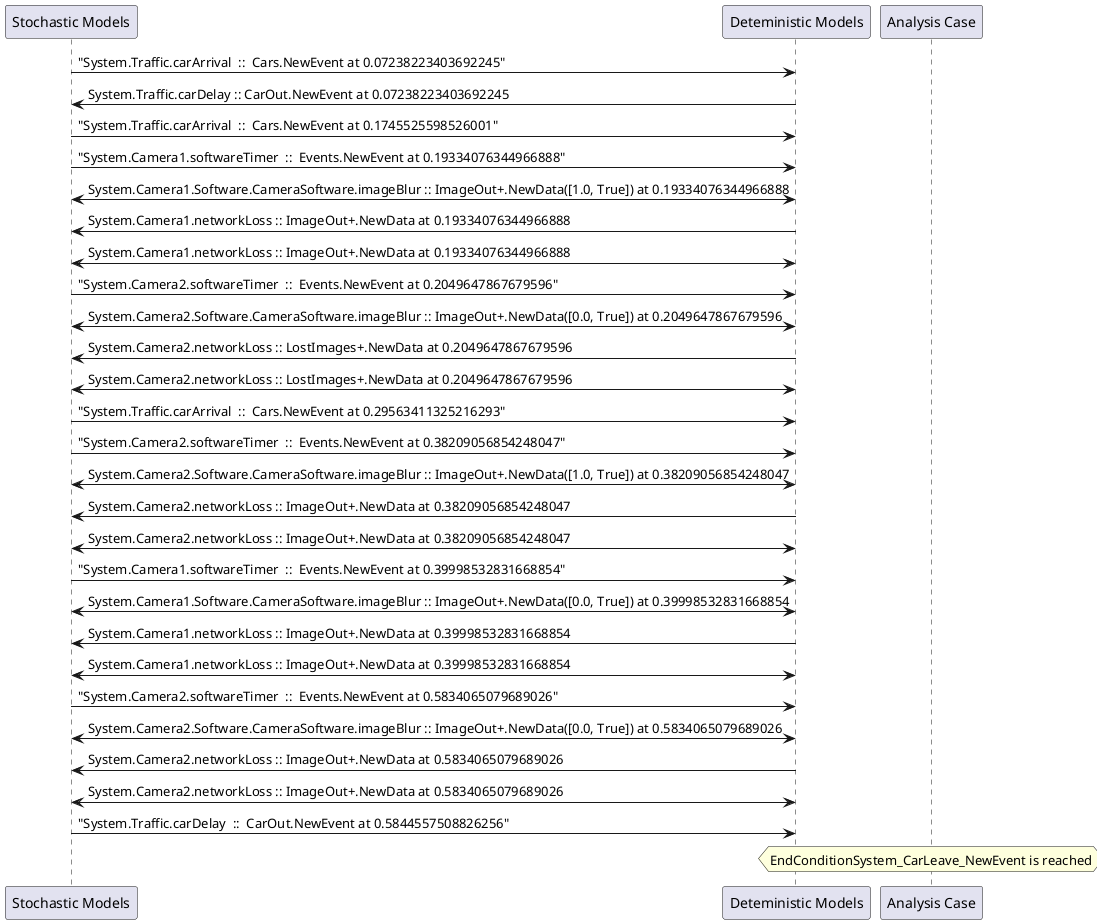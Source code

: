 
	@startuml
	participant "Stochastic Models" as stochmodel
	participant "Deteministic Models" as detmodel
	participant "Analysis Case" as analysis
	{5929_stop} stochmodel -> detmodel : "System.Traffic.carArrival  ::  Cars.NewEvent at 0.07238223403692245"
{5938_start} detmodel -> stochmodel : System.Traffic.carDelay :: CarOut.NewEvent at 0.07238223403692245
{5930_stop} stochmodel -> detmodel : "System.Traffic.carArrival  ::  Cars.NewEvent at 0.1745525598526001"
{5897_stop} stochmodel -> detmodel : "System.Camera1.softwareTimer  ::  Events.NewEvent at 0.19334076344966888"
detmodel <-> stochmodel : System.Camera1.Software.CameraSoftware.imageBlur :: ImageOut+.NewData([1.0, True]) at 0.19334076344966888
detmodel -> stochmodel : System.Camera1.networkLoss :: ImageOut+.NewData at 0.19334076344966888
detmodel <-> stochmodel : System.Camera1.networkLoss :: ImageOut+.NewData at 0.19334076344966888
{5913_stop} stochmodel -> detmodel : "System.Camera2.softwareTimer  ::  Events.NewEvent at 0.2049647867679596"
detmodel <-> stochmodel : System.Camera2.Software.CameraSoftware.imageBlur :: ImageOut+.NewData([0.0, True]) at 0.2049647867679596
detmodel -> stochmodel : System.Camera2.networkLoss :: LostImages+.NewData at 0.2049647867679596
detmodel <-> stochmodel : System.Camera2.networkLoss :: LostImages+.NewData at 0.2049647867679596
{5931_stop} stochmodel -> detmodel : "System.Traffic.carArrival  ::  Cars.NewEvent at 0.29563411325216293"
{5914_stop} stochmodel -> detmodel : "System.Camera2.softwareTimer  ::  Events.NewEvent at 0.38209056854248047"
detmodel <-> stochmodel : System.Camera2.Software.CameraSoftware.imageBlur :: ImageOut+.NewData([1.0, True]) at 0.38209056854248047
detmodel -> stochmodel : System.Camera2.networkLoss :: ImageOut+.NewData at 0.38209056854248047
detmodel <-> stochmodel : System.Camera2.networkLoss :: ImageOut+.NewData at 0.38209056854248047
{5898_stop} stochmodel -> detmodel : "System.Camera1.softwareTimer  ::  Events.NewEvent at 0.39998532831668854"
detmodel <-> stochmodel : System.Camera1.Software.CameraSoftware.imageBlur :: ImageOut+.NewData([0.0, True]) at 0.39998532831668854
detmodel -> stochmodel : System.Camera1.networkLoss :: ImageOut+.NewData at 0.39998532831668854
detmodel <-> stochmodel : System.Camera1.networkLoss :: ImageOut+.NewData at 0.39998532831668854
{5915_stop} stochmodel -> detmodel : "System.Camera2.softwareTimer  ::  Events.NewEvent at 0.5834065079689026"
detmodel <-> stochmodel : System.Camera2.Software.CameraSoftware.imageBlur :: ImageOut+.NewData([0.0, True]) at 0.5834065079689026
detmodel -> stochmodel : System.Camera2.networkLoss :: ImageOut+.NewData at 0.5834065079689026
detmodel <-> stochmodel : System.Camera2.networkLoss :: ImageOut+.NewData at 0.5834065079689026
{5938_stop} stochmodel -> detmodel : "System.Traffic.carDelay  ::  CarOut.NewEvent at 0.5844557508826256"
{5938_start} <-> {5938_stop} : delay
hnote over analysis 
EndConditionSystem_CarLeave_NewEvent is reached
endnote
@enduml